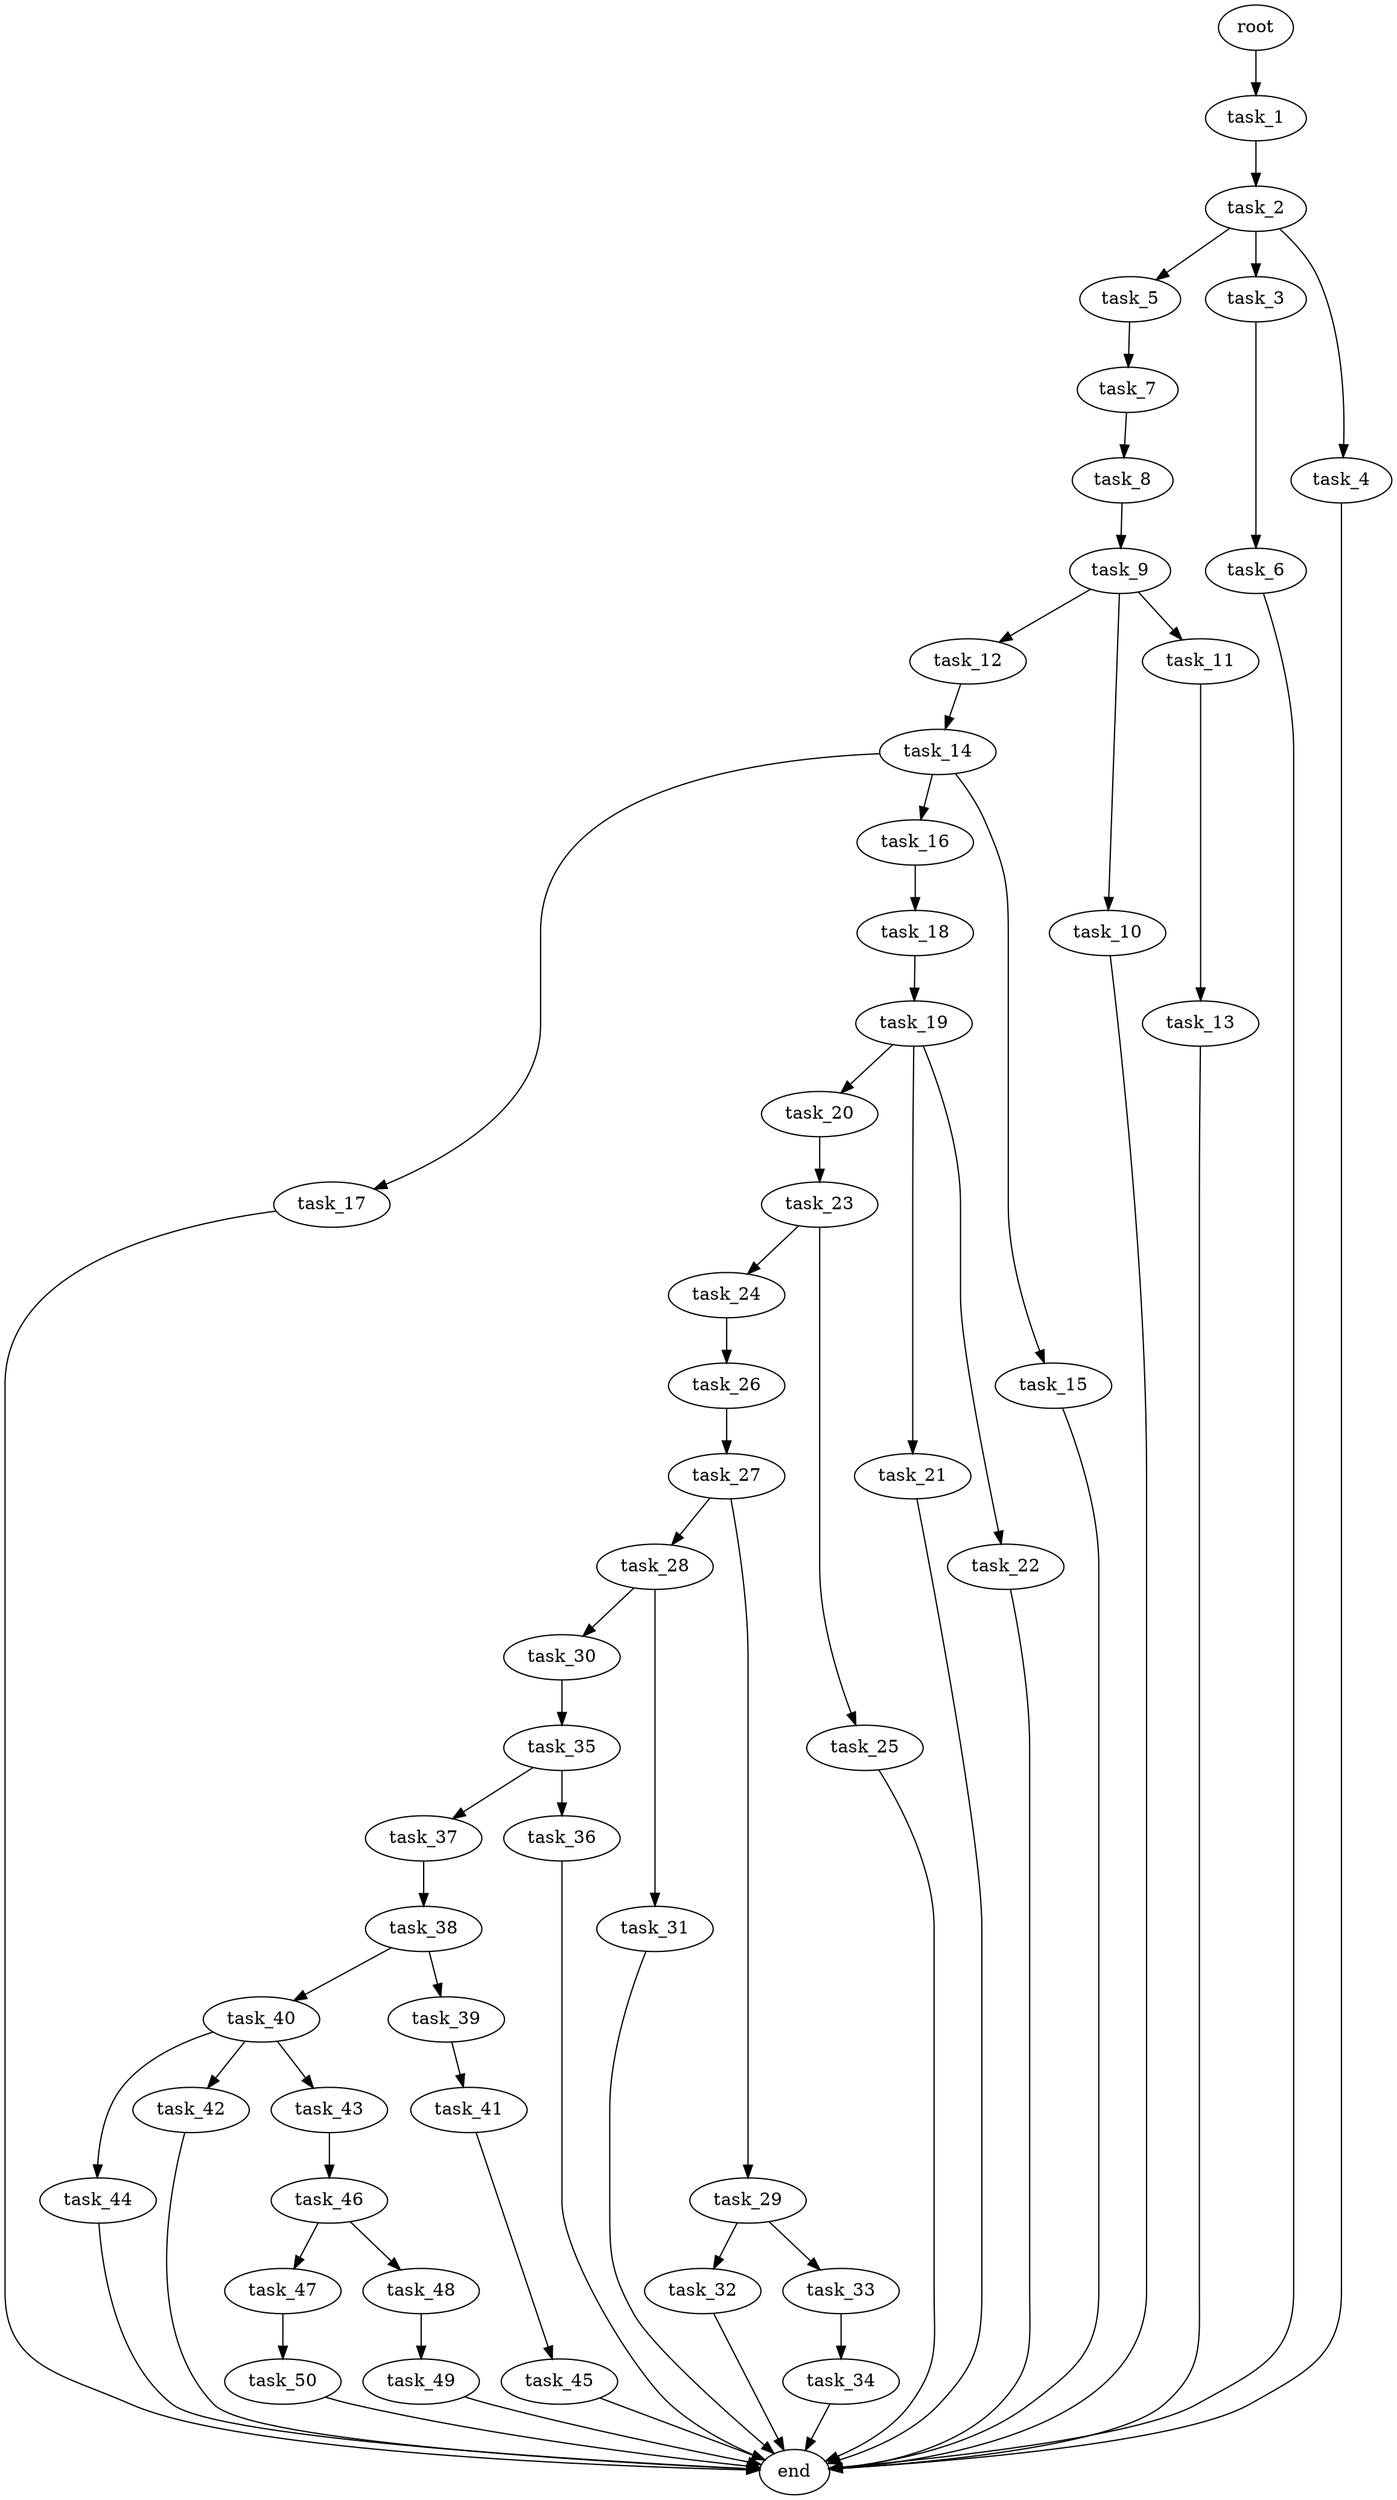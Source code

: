 digraph G {
  task_9 [size="2.061220e+10"];
  task_17 [size="6.651428e+10"];
  task_28 [size="8.654489e+10"];
  task_7 [size="5.164370e+10"];
  task_18 [size="6.557130e+10"];
  task_45 [size="4.068770e+10"];
  task_12 [size="6.228096e+09"];
  task_10 [size="7.838755e+10"];
  task_44 [size="2.805444e+10"];
  task_35 [size="8.361529e+09"];
  task_27 [size="4.692975e+10"];
  task_34 [size="5.196161e+10"];
  task_30 [size="3.874565e+10"];
  task_20 [size="9.856523e+10"];
  task_40 [size="3.660146e+10"];
  task_14 [size="9.990520e+09"];
  task_24 [size="2.840585e+09"];
  task_42 [size="8.281828e+10"];
  task_43 [size="2.904583e+10"];
  task_32 [size="1.731987e+10"];
  task_33 [size="9.504883e+10"];
  task_49 [size="8.399122e+10"];
  task_16 [size="2.513178e+10"];
  task_11 [size="1.648171e+08"];
  task_23 [size="8.682512e+10"];
  task_41 [size="3.618443e+09"];
  task_21 [size="7.037623e+10"];
  task_26 [size="6.181937e+10"];
  task_19 [size="3.972197e+10"];
  task_37 [size="5.837961e+10"];
  task_2 [size="7.050172e+10"];
  task_50 [size="2.973231e+10"];
  task_47 [size="6.624202e+10"];
  task_13 [size="9.472812e+10"];
  task_8 [size="9.964980e+09"];
  task_5 [size="8.995916e+10"];
  task_29 [size="6.374731e+10"];
  task_6 [size="2.227139e+10"];
  task_36 [size="8.214596e+10"];
  task_22 [size="3.373253e+10"];
  root [size="0.000000e+00"];
  task_38 [size="6.251386e+09"];
  task_15 [size="5.891602e+10"];
  task_3 [size="9.095477e+10"];
  task_39 [size="1.063090e+10"];
  task_4 [size="6.899383e+10"];
  task_31 [size="3.405745e+09"];
  task_25 [size="3.740574e+10"];
  task_1 [size="7.657399e+10"];
  end [size="0.000000e+00"];
  task_48 [size="1.701100e+10"];
  task_46 [size="5.794738e+10"];

  task_9 -> task_10 [size="7.838755e+08"];
  task_9 -> task_11 [size="1.648171e+06"];
  task_9 -> task_12 [size="6.228096e+07"];
  task_17 -> end [size="1.000000e-12"];
  task_28 -> task_31 [size="3.405745e+07"];
  task_28 -> task_30 [size="3.874565e+08"];
  task_7 -> task_8 [size="9.964980e+07"];
  task_18 -> task_19 [size="3.972197e+08"];
  task_45 -> end [size="1.000000e-12"];
  task_12 -> task_14 [size="9.990520e+07"];
  task_10 -> end [size="1.000000e-12"];
  task_44 -> end [size="1.000000e-12"];
  task_35 -> task_36 [size="8.214596e+08"];
  task_35 -> task_37 [size="5.837961e+08"];
  task_27 -> task_28 [size="8.654489e+08"];
  task_27 -> task_29 [size="6.374731e+08"];
  task_34 -> end [size="1.000000e-12"];
  task_30 -> task_35 [size="8.361529e+07"];
  task_20 -> task_23 [size="8.682512e+08"];
  task_40 -> task_43 [size="2.904583e+08"];
  task_40 -> task_44 [size="2.805444e+08"];
  task_40 -> task_42 [size="8.281828e+08"];
  task_14 -> task_17 [size="6.651428e+08"];
  task_14 -> task_15 [size="5.891602e+08"];
  task_14 -> task_16 [size="2.513178e+08"];
  task_24 -> task_26 [size="6.181937e+08"];
  task_42 -> end [size="1.000000e-12"];
  task_43 -> task_46 [size="5.794738e+08"];
  task_32 -> end [size="1.000000e-12"];
  task_33 -> task_34 [size="5.196161e+08"];
  task_49 -> end [size="1.000000e-12"];
  task_16 -> task_18 [size="6.557130e+08"];
  task_11 -> task_13 [size="9.472812e+08"];
  task_23 -> task_24 [size="2.840585e+07"];
  task_23 -> task_25 [size="3.740574e+08"];
  task_41 -> task_45 [size="4.068770e+08"];
  task_21 -> end [size="1.000000e-12"];
  task_26 -> task_27 [size="4.692975e+08"];
  task_19 -> task_20 [size="9.856523e+08"];
  task_19 -> task_21 [size="7.037623e+08"];
  task_19 -> task_22 [size="3.373253e+08"];
  task_37 -> task_38 [size="6.251386e+07"];
  task_2 -> task_4 [size="6.899383e+08"];
  task_2 -> task_3 [size="9.095477e+08"];
  task_2 -> task_5 [size="8.995916e+08"];
  task_50 -> end [size="1.000000e-12"];
  task_47 -> task_50 [size="2.973231e+08"];
  task_13 -> end [size="1.000000e-12"];
  task_8 -> task_9 [size="2.061220e+08"];
  task_5 -> task_7 [size="5.164370e+08"];
  task_29 -> task_32 [size="1.731987e+08"];
  task_29 -> task_33 [size="9.504883e+08"];
  task_6 -> end [size="1.000000e-12"];
  task_36 -> end [size="1.000000e-12"];
  task_22 -> end [size="1.000000e-12"];
  root -> task_1 [size="1.000000e-12"];
  task_38 -> task_40 [size="3.660146e+08"];
  task_38 -> task_39 [size="1.063090e+08"];
  task_15 -> end [size="1.000000e-12"];
  task_3 -> task_6 [size="2.227139e+08"];
  task_39 -> task_41 [size="3.618443e+07"];
  task_4 -> end [size="1.000000e-12"];
  task_31 -> end [size="1.000000e-12"];
  task_25 -> end [size="1.000000e-12"];
  task_1 -> task_2 [size="7.050172e+08"];
  task_48 -> task_49 [size="8.399122e+08"];
  task_46 -> task_47 [size="6.624202e+08"];
  task_46 -> task_48 [size="1.701100e+08"];
}
